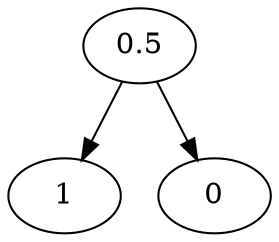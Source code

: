 digraph D {
    main [label="0.5"];
    black [label="1"];
    white [label="0"];

    main -> black;
    main -> white;
}
